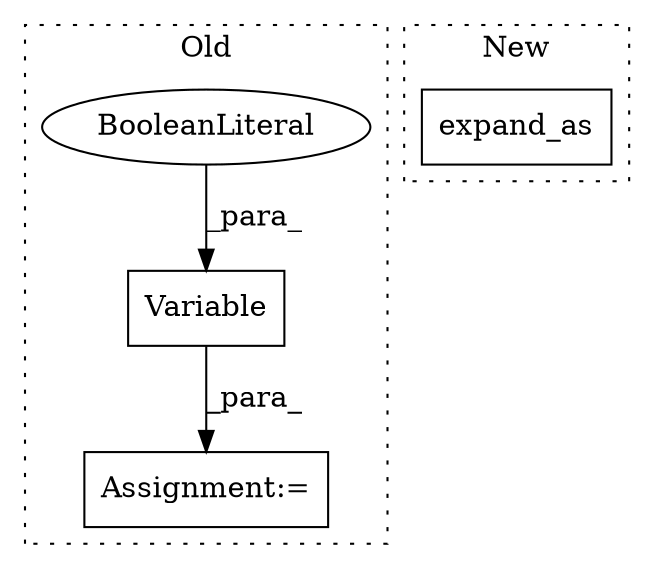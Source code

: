 digraph G {
subgraph cluster0 {
1 [label="Variable" a="32" s="5768,5794" l="9,1" shape="box"];
3 [label="BooleanLiteral" a="9" s="5789" l="5" shape="ellipse"];
4 [label="Assignment:=" a="7" s="5767" l="1" shape="box"];
label = "Old";
style="dotted";
}
subgraph cluster1 {
2 [label="expand_as" a="32" s="5195,5210" l="10,1" shape="box"];
label = "New";
style="dotted";
}
1 -> 4 [label="_para_"];
3 -> 1 [label="_para_"];
}